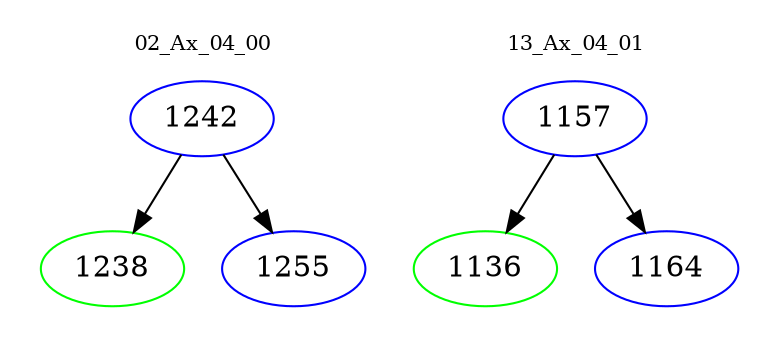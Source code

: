 digraph{
subgraph cluster_0 {
color = white
label = "02_Ax_04_00";
fontsize=10;
T0_1242 [label="1242", color="blue"]
T0_1242 -> T0_1238 [color="black"]
T0_1238 [label="1238", color="green"]
T0_1242 -> T0_1255 [color="black"]
T0_1255 [label="1255", color="blue"]
}
subgraph cluster_1 {
color = white
label = "13_Ax_04_01";
fontsize=10;
T1_1157 [label="1157", color="blue"]
T1_1157 -> T1_1136 [color="black"]
T1_1136 [label="1136", color="green"]
T1_1157 -> T1_1164 [color="black"]
T1_1164 [label="1164", color="blue"]
}
}
